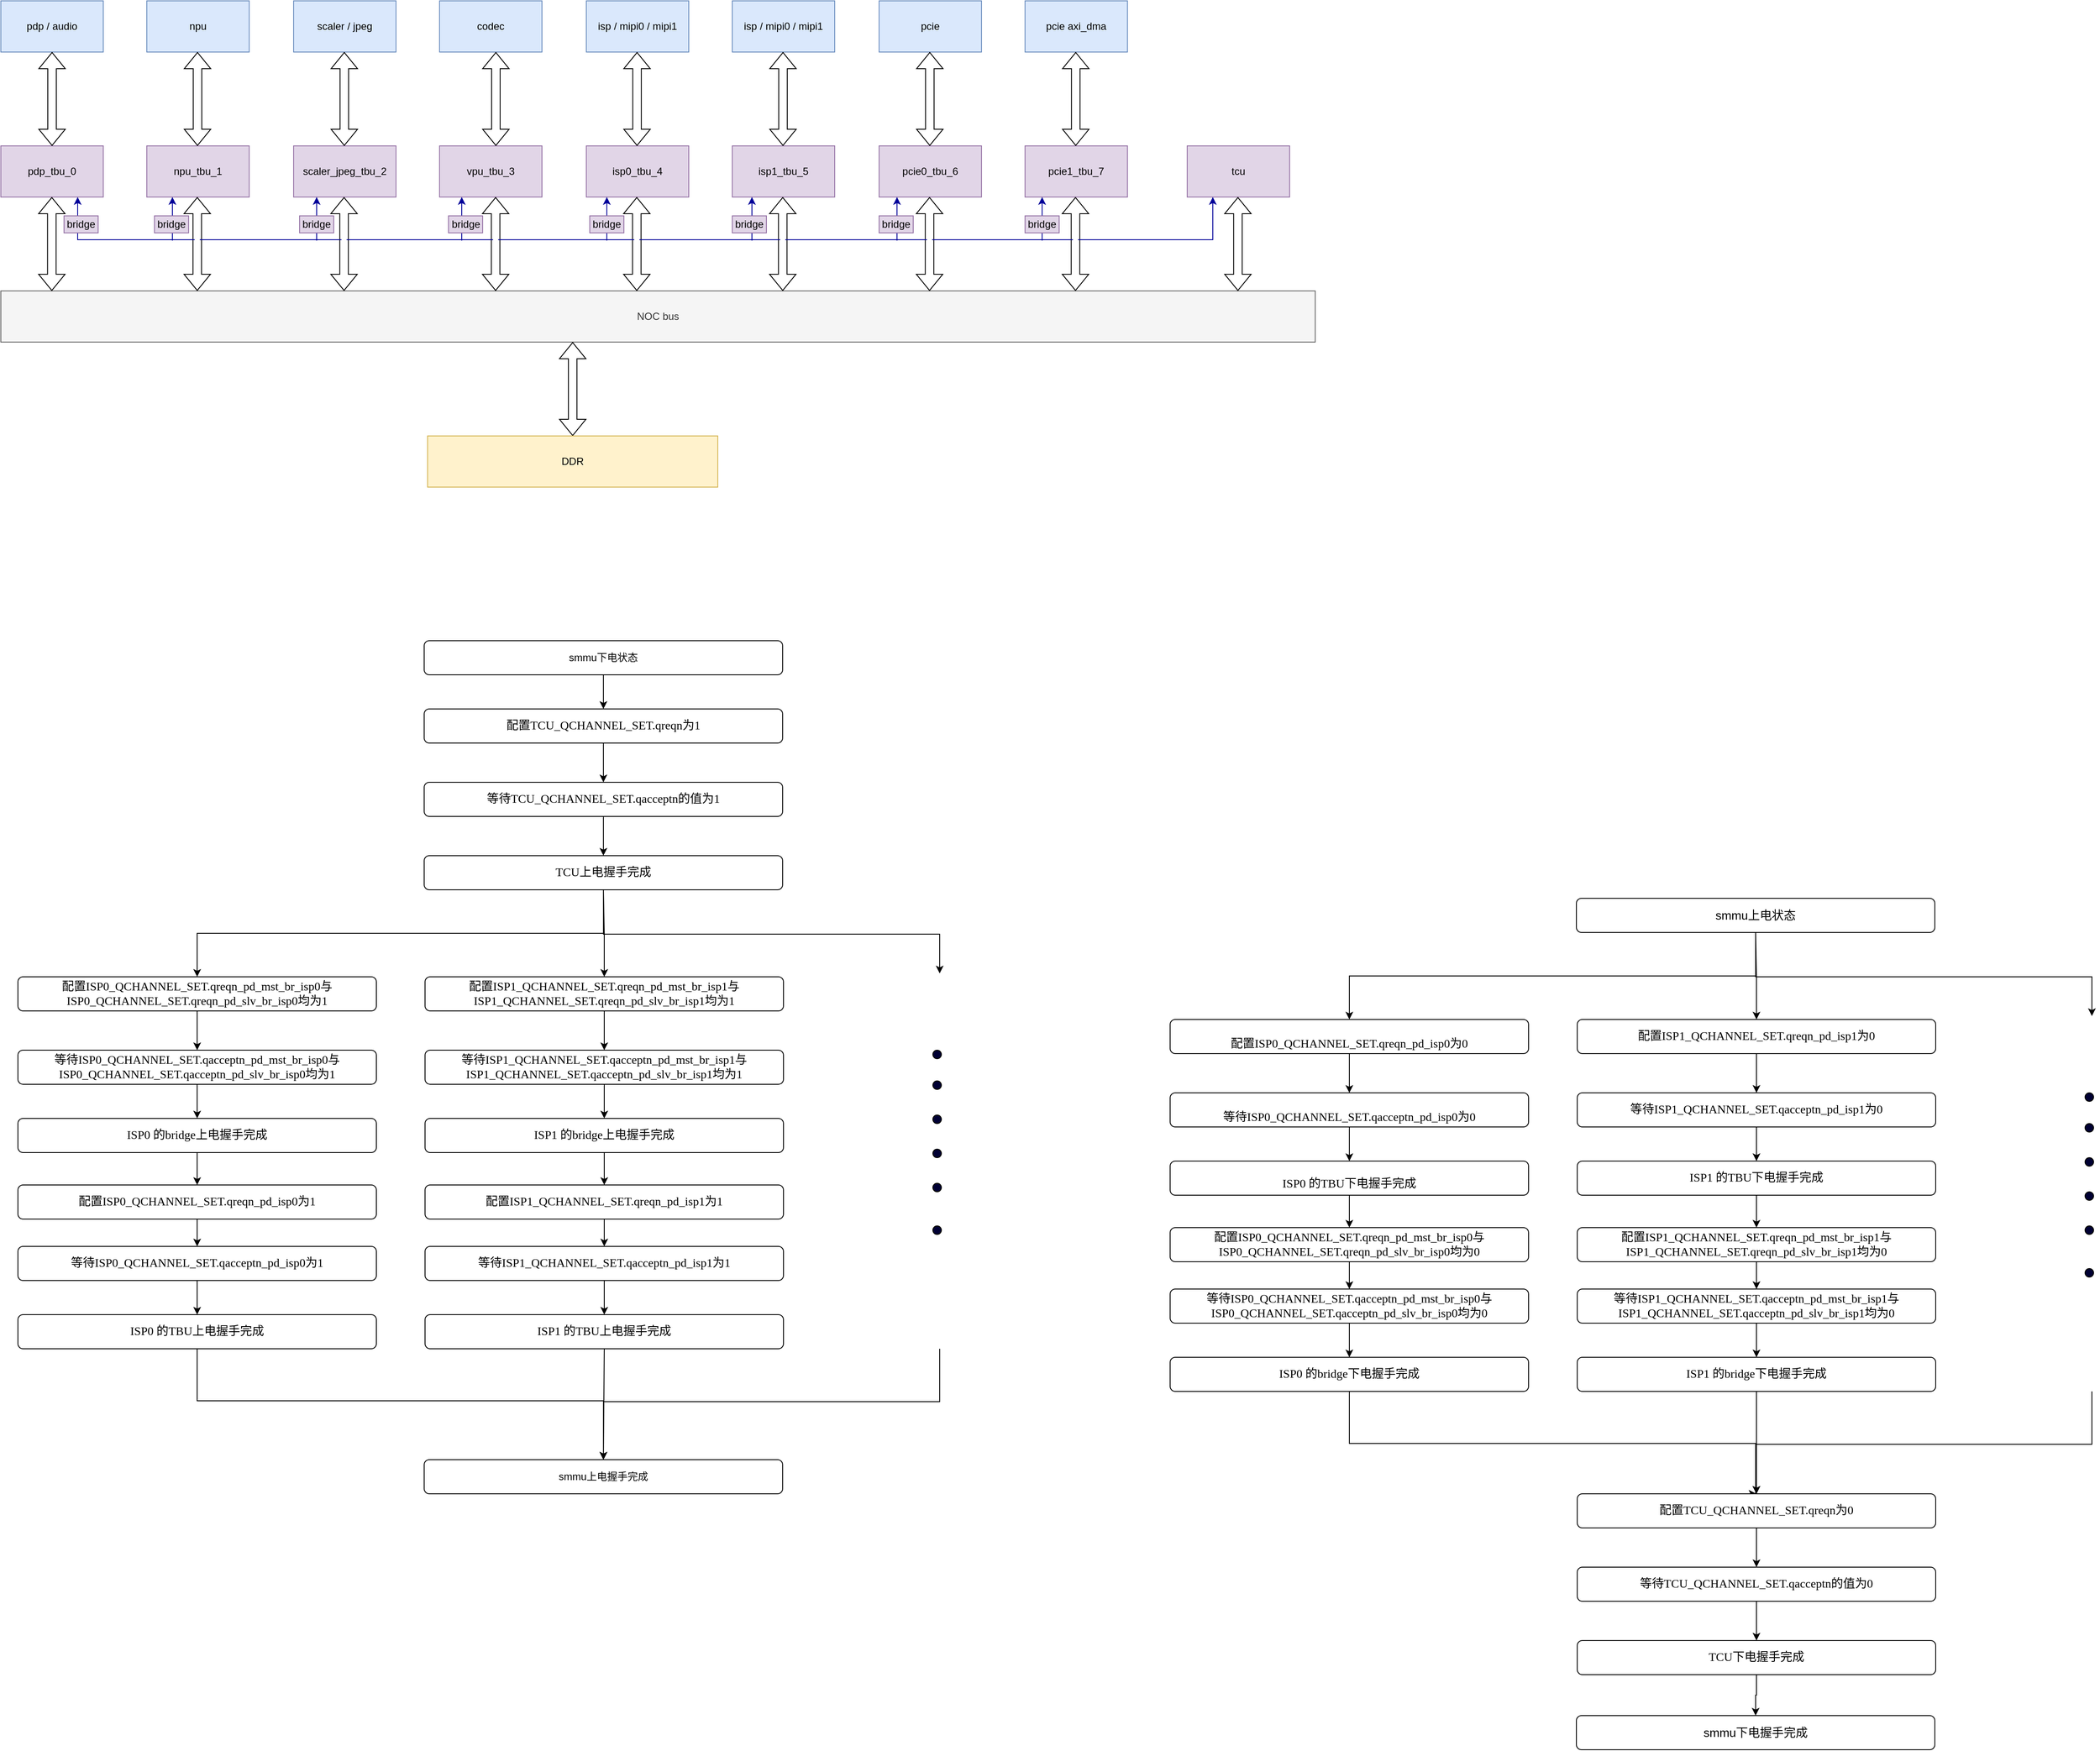 <mxfile version="24.0.0" type="github">
  <diagram name="第 1 页" id="WLJSRQKRtTJXIonlRGxU">
    <mxGraphModel dx="1259" dy="662" grid="1" gridSize="10" guides="1" tooltips="1" connect="1" arrows="1" fold="1" page="1" pageScale="1" pageWidth="1169" pageHeight="827" math="0" shadow="0">
      <root>
        <mxCell id="0" />
        <mxCell id="1" parent="0" />
        <mxCell id="9j7TONSP4UxpB6rFiEhM-1" value="pdp_tbu_0" style="rounded=0;whiteSpace=wrap;html=1;fillColor=#e1d5e7;strokeColor=#9673a6;" parent="1" vertex="1">
          <mxGeometry x="20" y="270" width="120" height="60" as="geometry" />
        </mxCell>
        <mxCell id="9j7TONSP4UxpB6rFiEhM-2" value="npu_tbu_1" style="rounded=0;whiteSpace=wrap;html=1;fillColor=#e1d5e7;strokeColor=#9673a6;" parent="1" vertex="1">
          <mxGeometry x="191" y="270" width="120" height="60" as="geometry" />
        </mxCell>
        <mxCell id="9j7TONSP4UxpB6rFiEhM-3" value="scaler_jpeg_tbu_2" style="rounded=0;whiteSpace=wrap;html=1;fillColor=#e1d5e7;strokeColor=#9673a6;" parent="1" vertex="1">
          <mxGeometry x="363" y="270" width="120" height="60" as="geometry" />
        </mxCell>
        <mxCell id="9j7TONSP4UxpB6rFiEhM-4" value="vpu_tbu_3" style="rounded=0;whiteSpace=wrap;html=1;fillColor=#e1d5e7;strokeColor=#9673a6;" parent="1" vertex="1">
          <mxGeometry x="534" y="270" width="120" height="60" as="geometry" />
        </mxCell>
        <mxCell id="9j7TONSP4UxpB6rFiEhM-5" value="isp0_tbu_4" style="rounded=0;whiteSpace=wrap;html=1;fillColor=#e1d5e7;strokeColor=#9673a6;" parent="1" vertex="1">
          <mxGeometry x="706" y="270" width="120" height="60" as="geometry" />
        </mxCell>
        <mxCell id="9j7TONSP4UxpB6rFiEhM-6" value="isp1_tbu_5" style="rounded=0;whiteSpace=wrap;html=1;fillColor=#e1d5e7;strokeColor=#9673a6;" parent="1" vertex="1">
          <mxGeometry x="877" y="270" width="120" height="60" as="geometry" />
        </mxCell>
        <mxCell id="9j7TONSP4UxpB6rFiEhM-7" value="pcie0_tbu_6" style="rounded=0;whiteSpace=wrap;html=1;fillColor=#e1d5e7;strokeColor=#9673a6;" parent="1" vertex="1">
          <mxGeometry x="1049" y="270" width="120" height="60" as="geometry" />
        </mxCell>
        <mxCell id="9j7TONSP4UxpB6rFiEhM-8" value="pcie1_tbu_7" style="rounded=0;whiteSpace=wrap;html=1;fillColor=#e1d5e7;strokeColor=#9673a6;" parent="1" vertex="1">
          <mxGeometry x="1220" y="270" width="120" height="60" as="geometry" />
        </mxCell>
        <mxCell id="9j7TONSP4UxpB6rFiEhM-9" value="pdp / audio" style="rounded=0;whiteSpace=wrap;html=1;fillColor=#dae8fc;strokeColor=#6c8ebf;" parent="1" vertex="1">
          <mxGeometry x="20" y="100" width="120" height="60" as="geometry" />
        </mxCell>
        <mxCell id="9j7TONSP4UxpB6rFiEhM-10" value="npu" style="rounded=0;whiteSpace=wrap;html=1;fillColor=#dae8fc;strokeColor=#6c8ebf;" parent="1" vertex="1">
          <mxGeometry x="191" y="100" width="120" height="60" as="geometry" />
        </mxCell>
        <mxCell id="9j7TONSP4UxpB6rFiEhM-11" value="scaler / jpeg" style="rounded=0;whiteSpace=wrap;html=1;fillColor=#dae8fc;strokeColor=#6c8ebf;" parent="1" vertex="1">
          <mxGeometry x="363" y="100" width="120" height="60" as="geometry" />
        </mxCell>
        <mxCell id="9j7TONSP4UxpB6rFiEhM-12" value="codec" style="rounded=0;whiteSpace=wrap;html=1;fillColor=#dae8fc;strokeColor=#6c8ebf;" parent="1" vertex="1">
          <mxGeometry x="534" y="100" width="120" height="60" as="geometry" />
        </mxCell>
        <mxCell id="9j7TONSP4UxpB6rFiEhM-13" value="isp / mipi0 / mipi1" style="rounded=0;whiteSpace=wrap;html=1;fillColor=#dae8fc;strokeColor=#6c8ebf;" parent="1" vertex="1">
          <mxGeometry x="706" y="100" width="120" height="60" as="geometry" />
        </mxCell>
        <mxCell id="9j7TONSP4UxpB6rFiEhM-14" value="isp / mipi0 / mipi1" style="rounded=0;whiteSpace=wrap;html=1;fillColor=#dae8fc;strokeColor=#6c8ebf;" parent="1" vertex="1">
          <mxGeometry x="877" y="100" width="120" height="60" as="geometry" />
        </mxCell>
        <mxCell id="9j7TONSP4UxpB6rFiEhM-15" value="pcie" style="rounded=0;whiteSpace=wrap;html=1;fillColor=#dae8fc;strokeColor=#6c8ebf;" parent="1" vertex="1">
          <mxGeometry x="1049" y="100" width="120" height="60" as="geometry" />
        </mxCell>
        <mxCell id="9j7TONSP4UxpB6rFiEhM-16" value="pcie axi_dma" style="rounded=0;whiteSpace=wrap;html=1;fillColor=#dae8fc;strokeColor=#6c8ebf;" parent="1" vertex="1">
          <mxGeometry x="1220" y="100" width="120" height="60" as="geometry" />
        </mxCell>
        <mxCell id="9j7TONSP4UxpB6rFiEhM-18" value="" style="shape=flexArrow;endArrow=classic;startArrow=classic;html=1;rounded=0;entryX=0.5;entryY=1;entryDx=0;entryDy=0;exitX=0.5;exitY=0;exitDx=0;exitDy=0;" parent="1" source="9j7TONSP4UxpB6rFiEhM-1" target="9j7TONSP4UxpB6rFiEhM-9" edge="1">
          <mxGeometry width="100" height="100" relative="1" as="geometry">
            <mxPoint x="10" y="260" as="sourcePoint" />
            <mxPoint x="110" y="160" as="targetPoint" />
          </mxGeometry>
        </mxCell>
        <mxCell id="9j7TONSP4UxpB6rFiEhM-19" value="" style="shape=flexArrow;endArrow=classic;startArrow=classic;html=1;rounded=0;entryX=0.5;entryY=1;entryDx=0;entryDy=0;exitX=0.5;exitY=0;exitDx=0;exitDy=0;" parent="1" edge="1">
          <mxGeometry width="100" height="100" relative="1" as="geometry">
            <mxPoint x="250.41" y="270" as="sourcePoint" />
            <mxPoint x="250.41" y="160" as="targetPoint" />
          </mxGeometry>
        </mxCell>
        <mxCell id="9j7TONSP4UxpB6rFiEhM-20" value="" style="shape=flexArrow;endArrow=classic;startArrow=classic;html=1;rounded=0;entryX=0.5;entryY=1;entryDx=0;entryDy=0;exitX=0.5;exitY=0;exitDx=0;exitDy=0;" parent="1" edge="1">
          <mxGeometry width="100" height="100" relative="1" as="geometry">
            <mxPoint x="422.41" y="270" as="sourcePoint" />
            <mxPoint x="422.41" y="160" as="targetPoint" />
          </mxGeometry>
        </mxCell>
        <mxCell id="9j7TONSP4UxpB6rFiEhM-21" value="" style="shape=flexArrow;endArrow=classic;startArrow=classic;html=1;rounded=0;entryX=0.5;entryY=1;entryDx=0;entryDy=0;exitX=0.5;exitY=0;exitDx=0;exitDy=0;" parent="1" edge="1">
          <mxGeometry width="100" height="100" relative="1" as="geometry">
            <mxPoint x="600" y="270" as="sourcePoint" />
            <mxPoint x="600" y="160" as="targetPoint" />
          </mxGeometry>
        </mxCell>
        <mxCell id="9j7TONSP4UxpB6rFiEhM-22" value="" style="shape=flexArrow;endArrow=classic;startArrow=classic;html=1;rounded=0;entryX=0.5;entryY=1;entryDx=0;entryDy=0;exitX=0.5;exitY=0;exitDx=0;exitDy=0;" parent="1" edge="1">
          <mxGeometry width="100" height="100" relative="1" as="geometry">
            <mxPoint x="765.41" y="270" as="sourcePoint" />
            <mxPoint x="765.41" y="160" as="targetPoint" />
          </mxGeometry>
        </mxCell>
        <mxCell id="9j7TONSP4UxpB6rFiEhM-23" value="" style="shape=flexArrow;endArrow=classic;startArrow=classic;html=1;rounded=0;entryX=0.5;entryY=1;entryDx=0;entryDy=0;exitX=0.5;exitY=0;exitDx=0;exitDy=0;" parent="1" edge="1">
          <mxGeometry width="100" height="100" relative="1" as="geometry">
            <mxPoint x="936.41" y="270" as="sourcePoint" />
            <mxPoint x="936.41" y="160" as="targetPoint" />
          </mxGeometry>
        </mxCell>
        <mxCell id="9j7TONSP4UxpB6rFiEhM-24" value="" style="shape=flexArrow;endArrow=classic;startArrow=classic;html=1;rounded=0;entryX=0.5;entryY=1;entryDx=0;entryDy=0;exitX=0.5;exitY=0;exitDx=0;exitDy=0;" parent="1" edge="1">
          <mxGeometry width="100" height="100" relative="1" as="geometry">
            <mxPoint x="1108.41" y="270" as="sourcePoint" />
            <mxPoint x="1108.41" y="160" as="targetPoint" />
          </mxGeometry>
        </mxCell>
        <mxCell id="9j7TONSP4UxpB6rFiEhM-25" value="" style="shape=flexArrow;endArrow=classic;startArrow=classic;html=1;rounded=0;entryX=0.5;entryY=1;entryDx=0;entryDy=0;exitX=0.5;exitY=0;exitDx=0;exitDy=0;" parent="1" edge="1">
          <mxGeometry width="100" height="100" relative="1" as="geometry">
            <mxPoint x="1279.41" y="270" as="sourcePoint" />
            <mxPoint x="1279.41" y="160" as="targetPoint" />
          </mxGeometry>
        </mxCell>
        <mxCell id="9j7TONSP4UxpB6rFiEhM-26" value="NOC bus" style="rounded=0;whiteSpace=wrap;html=1;fillColor=#f5f5f5;fontColor=#333333;strokeColor=#666666;" parent="1" vertex="1">
          <mxGeometry x="20" y="440" width="1540" height="60" as="geometry" />
        </mxCell>
        <mxCell id="9j7TONSP4UxpB6rFiEhM-27" value="" style="shape=flexArrow;endArrow=classic;startArrow=classic;html=1;rounded=0;entryX=0.5;entryY=1;entryDx=0;entryDy=0;exitX=0.5;exitY=0;exitDx=0;exitDy=0;" parent="1" edge="1">
          <mxGeometry width="100" height="100" relative="1" as="geometry">
            <mxPoint x="79.71" y="440" as="sourcePoint" />
            <mxPoint x="79.71" y="330" as="targetPoint" />
          </mxGeometry>
        </mxCell>
        <mxCell id="9j7TONSP4UxpB6rFiEhM-28" value="" style="shape=flexArrow;endArrow=classic;startArrow=classic;html=1;rounded=0;entryX=0.5;entryY=1;entryDx=0;entryDy=0;exitX=0.5;exitY=0;exitDx=0;exitDy=0;" parent="1" edge="1">
          <mxGeometry width="100" height="100" relative="1" as="geometry">
            <mxPoint x="250.12" y="440" as="sourcePoint" />
            <mxPoint x="250.12" y="330" as="targetPoint" />
          </mxGeometry>
        </mxCell>
        <mxCell id="9j7TONSP4UxpB6rFiEhM-29" value="" style="shape=flexArrow;endArrow=classic;startArrow=classic;html=1;rounded=0;entryX=0.5;entryY=1;entryDx=0;entryDy=0;exitX=0.5;exitY=0;exitDx=0;exitDy=0;" parent="1" edge="1">
          <mxGeometry width="100" height="100" relative="1" as="geometry">
            <mxPoint x="422.12" y="440" as="sourcePoint" />
            <mxPoint x="422.12" y="330" as="targetPoint" />
          </mxGeometry>
        </mxCell>
        <mxCell id="9j7TONSP4UxpB6rFiEhM-30" value="" style="shape=flexArrow;endArrow=classic;startArrow=classic;html=1;rounded=0;entryX=0.5;entryY=1;entryDx=0;entryDy=0;exitX=0.5;exitY=0;exitDx=0;exitDy=0;" parent="1" edge="1">
          <mxGeometry width="100" height="100" relative="1" as="geometry">
            <mxPoint x="599.71" y="440" as="sourcePoint" />
            <mxPoint x="599.71" y="330" as="targetPoint" />
          </mxGeometry>
        </mxCell>
        <mxCell id="9j7TONSP4UxpB6rFiEhM-31" value="" style="shape=flexArrow;endArrow=classic;startArrow=classic;html=1;rounded=0;entryX=0.5;entryY=1;entryDx=0;entryDy=0;exitX=0.5;exitY=0;exitDx=0;exitDy=0;" parent="1" edge="1">
          <mxGeometry width="100" height="100" relative="1" as="geometry">
            <mxPoint x="765.12" y="440" as="sourcePoint" />
            <mxPoint x="765.12" y="330" as="targetPoint" />
          </mxGeometry>
        </mxCell>
        <mxCell id="9j7TONSP4UxpB6rFiEhM-32" value="" style="shape=flexArrow;endArrow=classic;startArrow=classic;html=1;rounded=0;entryX=0.5;entryY=1;entryDx=0;entryDy=0;exitX=0.5;exitY=0;exitDx=0;exitDy=0;" parent="1" edge="1">
          <mxGeometry width="100" height="100" relative="1" as="geometry">
            <mxPoint x="936.12" y="440" as="sourcePoint" />
            <mxPoint x="936.12" y="330" as="targetPoint" />
          </mxGeometry>
        </mxCell>
        <mxCell id="9j7TONSP4UxpB6rFiEhM-33" value="" style="shape=flexArrow;endArrow=classic;startArrow=classic;html=1;rounded=0;entryX=0.5;entryY=1;entryDx=0;entryDy=0;exitX=0.5;exitY=0;exitDx=0;exitDy=0;" parent="1" edge="1">
          <mxGeometry width="100" height="100" relative="1" as="geometry">
            <mxPoint x="1108.12" y="440" as="sourcePoint" />
            <mxPoint x="1108.12" y="330" as="targetPoint" />
          </mxGeometry>
        </mxCell>
        <mxCell id="9j7TONSP4UxpB6rFiEhM-34" value="" style="shape=flexArrow;endArrow=classic;startArrow=classic;html=1;rounded=0;entryX=0.5;entryY=1;entryDx=0;entryDy=0;exitX=0.5;exitY=0;exitDx=0;exitDy=0;" parent="1" edge="1">
          <mxGeometry width="100" height="100" relative="1" as="geometry">
            <mxPoint x="1279.12" y="440" as="sourcePoint" />
            <mxPoint x="1279.12" y="330" as="targetPoint" />
          </mxGeometry>
        </mxCell>
        <mxCell id="9j7TONSP4UxpB6rFiEhM-35" value="" style="shape=flexArrow;endArrow=classic;startArrow=classic;html=1;rounded=0;entryX=0.5;entryY=1;entryDx=0;entryDy=0;exitX=0.5;exitY=0;exitDx=0;exitDy=0;" parent="1" edge="1">
          <mxGeometry width="100" height="100" relative="1" as="geometry">
            <mxPoint x="690" y="610" as="sourcePoint" />
            <mxPoint x="690" y="500" as="targetPoint" />
          </mxGeometry>
        </mxCell>
        <mxCell id="9j7TONSP4UxpB6rFiEhM-36" value="DDR" style="rounded=0;whiteSpace=wrap;html=1;fillColor=#fff2cc;strokeColor=#d6b656;" parent="1" vertex="1">
          <mxGeometry x="520" y="610" width="340" height="60" as="geometry" />
        </mxCell>
        <mxCell id="9j7TONSP4UxpB6rFiEhM-37" value="tcu" style="rounded=0;whiteSpace=wrap;html=1;fillColor=#e1d5e7;strokeColor=#9673a6;" parent="1" vertex="1">
          <mxGeometry x="1410" y="270" width="120" height="60" as="geometry" />
        </mxCell>
        <mxCell id="9j7TONSP4UxpB6rFiEhM-38" value="" style="shape=flexArrow;endArrow=classic;startArrow=classic;html=1;rounded=0;entryX=0.5;entryY=1;entryDx=0;entryDy=0;exitX=0.5;exitY=0;exitDx=0;exitDy=0;" parent="1" edge="1">
          <mxGeometry width="100" height="100" relative="1" as="geometry">
            <mxPoint x="1469.41" y="440" as="sourcePoint" />
            <mxPoint x="1469.41" y="330" as="targetPoint" />
          </mxGeometry>
        </mxCell>
        <mxCell id="9j7TONSP4UxpB6rFiEhM-39" value="" style="endArrow=classic;startArrow=classic;html=1;rounded=0;exitX=0.75;exitY=1;exitDx=0;exitDy=0;jumpStyle=gap;strokeColor=#000099;" parent="1" source="9j7TONSP4UxpB6rFiEhM-1" edge="1">
          <mxGeometry width="50" height="50" relative="1" as="geometry">
            <mxPoint x="110" y="380" as="sourcePoint" />
            <mxPoint x="1440" y="330" as="targetPoint" />
            <Array as="points">
              <mxPoint x="110" y="380" />
              <mxPoint x="1440" y="380" />
            </Array>
          </mxGeometry>
        </mxCell>
        <mxCell id="9j7TONSP4UxpB6rFiEhM-40" value="" style="endArrow=classic;html=1;rounded=0;entryX=0.25;entryY=1;entryDx=0;entryDy=0;strokeColor=#000099;" parent="1" target="9j7TONSP4UxpB6rFiEhM-2" edge="1">
          <mxGeometry width="50" height="50" relative="1" as="geometry">
            <mxPoint x="221" y="381" as="sourcePoint" />
            <mxPoint x="217" y="329" as="targetPoint" />
          </mxGeometry>
        </mxCell>
        <mxCell id="9j7TONSP4UxpB6rFiEhM-41" value="" style="endArrow=classic;html=1;rounded=0;entryX=0.25;entryY=1;entryDx=0;entryDy=0;strokeColor=#000099;" parent="1" edge="1">
          <mxGeometry width="50" height="50" relative="1" as="geometry">
            <mxPoint x="390" y="381" as="sourcePoint" />
            <mxPoint x="390" y="330" as="targetPoint" />
          </mxGeometry>
        </mxCell>
        <mxCell id="9j7TONSP4UxpB6rFiEhM-42" value="" style="endArrow=classic;html=1;rounded=0;entryX=0.25;entryY=1;entryDx=0;entryDy=0;strokeColor=#000099;" parent="1" edge="1">
          <mxGeometry width="50" height="50" relative="1" as="geometry">
            <mxPoint x="560" y="381" as="sourcePoint" />
            <mxPoint x="560" y="330" as="targetPoint" />
          </mxGeometry>
        </mxCell>
        <mxCell id="9j7TONSP4UxpB6rFiEhM-43" value="" style="endArrow=classic;html=1;rounded=0;entryX=0.25;entryY=1;entryDx=0;entryDy=0;strokeColor=#000099;" parent="1" edge="1">
          <mxGeometry width="50" height="50" relative="1" as="geometry">
            <mxPoint x="730" y="381" as="sourcePoint" />
            <mxPoint x="730" y="330" as="targetPoint" />
          </mxGeometry>
        </mxCell>
        <mxCell id="9j7TONSP4UxpB6rFiEhM-44" value="" style="endArrow=classic;html=1;rounded=0;entryX=0.25;entryY=1;entryDx=0;entryDy=0;strokeColor=#000099;" parent="1" edge="1">
          <mxGeometry width="50" height="50" relative="1" as="geometry">
            <mxPoint x="900" y="381" as="sourcePoint" />
            <mxPoint x="900" y="330" as="targetPoint" />
          </mxGeometry>
        </mxCell>
        <mxCell id="9j7TONSP4UxpB6rFiEhM-45" value="" style="endArrow=classic;html=1;rounded=0;entryX=0.25;entryY=1;entryDx=0;entryDy=0;strokeColor=#000099;" parent="1" edge="1">
          <mxGeometry width="50" height="50" relative="1" as="geometry">
            <mxPoint x="1070" y="381" as="sourcePoint" />
            <mxPoint x="1070" y="330" as="targetPoint" />
          </mxGeometry>
        </mxCell>
        <mxCell id="9j7TONSP4UxpB6rFiEhM-46" value="" style="endArrow=classic;html=1;rounded=0;entryX=0.25;entryY=1;entryDx=0;entryDy=0;strokeColor=#000099;" parent="1" edge="1">
          <mxGeometry width="50" height="50" relative="1" as="geometry">
            <mxPoint x="1240" y="381" as="sourcePoint" />
            <mxPoint x="1240" y="330" as="targetPoint" />
          </mxGeometry>
        </mxCell>
        <mxCell id="2Vqv5wxhIwmt0hU2ulDR-3" value="bridge" style="rounded=0;whiteSpace=wrap;html=1;fillColor=#e1d5e7;strokeColor=#9673a6;" parent="1" vertex="1">
          <mxGeometry x="94" y="352" width="40" height="20" as="geometry" />
        </mxCell>
        <mxCell id="2Vqv5wxhIwmt0hU2ulDR-4" value="bridge" style="rounded=0;whiteSpace=wrap;html=1;fillColor=#e1d5e7;strokeColor=#9673a6;" parent="1" vertex="1">
          <mxGeometry x="200" y="352" width="40" height="20" as="geometry" />
        </mxCell>
        <mxCell id="2Vqv5wxhIwmt0hU2ulDR-5" value="bridge" style="rounded=0;whiteSpace=wrap;html=1;fillColor=#e1d5e7;strokeColor=#9673a6;" parent="1" vertex="1">
          <mxGeometry x="370" y="352" width="40" height="20" as="geometry" />
        </mxCell>
        <mxCell id="2Vqv5wxhIwmt0hU2ulDR-6" value="bridge" style="rounded=0;whiteSpace=wrap;html=1;fillColor=#e1d5e7;strokeColor=#9673a6;" parent="1" vertex="1">
          <mxGeometry x="544.5" y="352" width="40" height="20" as="geometry" />
        </mxCell>
        <mxCell id="2Vqv5wxhIwmt0hU2ulDR-7" value="bridge" style="rounded=0;whiteSpace=wrap;html=1;fillColor=#e1d5e7;strokeColor=#9673a6;" parent="1" vertex="1">
          <mxGeometry x="710" y="352" width="40" height="20" as="geometry" />
        </mxCell>
        <mxCell id="2Vqv5wxhIwmt0hU2ulDR-12" value="bridge" style="rounded=0;whiteSpace=wrap;html=1;fillColor=#e1d5e7;strokeColor=#9673a6;" parent="1" vertex="1">
          <mxGeometry x="877" y="352" width="40" height="20" as="geometry" />
        </mxCell>
        <mxCell id="2Vqv5wxhIwmt0hU2ulDR-13" value="bridge" style="rounded=0;whiteSpace=wrap;html=1;fillColor=#e1d5e7;strokeColor=#9673a6;" parent="1" vertex="1">
          <mxGeometry x="1049" y="352" width="40" height="20" as="geometry" />
        </mxCell>
        <mxCell id="2Vqv5wxhIwmt0hU2ulDR-14" value="bridge" style="rounded=0;whiteSpace=wrap;html=1;fillColor=#e1d5e7;strokeColor=#9673a6;" parent="1" vertex="1">
          <mxGeometry x="1220" y="352" width="40" height="20" as="geometry" />
        </mxCell>
        <mxCell id="ON-LQywVIJscwi3G_-Jt-1" value="&lt;span style=&quot;font-family: &amp;quot;Times New Roman&amp;quot;, serif; font-size: 14px;&quot;&gt;配置TCU_QCHANNEL_SET.qreqn为1&lt;/span&gt;" style="rounded=1;whiteSpace=wrap;html=1;" vertex="1" parent="1">
          <mxGeometry x="516" y="930" width="420" height="40" as="geometry" />
        </mxCell>
        <mxCell id="ON-LQywVIJscwi3G_-Jt-6" value="" style="edgeStyle=orthogonalEdgeStyle;rounded=0;orthogonalLoop=1;jettySize=auto;html=1;" edge="1" parent="1" source="ON-LQywVIJscwi3G_-Jt-3" target="ON-LQywVIJscwi3G_-Jt-5">
          <mxGeometry relative="1" as="geometry" />
        </mxCell>
        <mxCell id="ON-LQywVIJscwi3G_-Jt-3" value="&lt;span style=&quot;font-family: &amp;quot;Times New Roman&amp;quot;, serif; font-size: 14px;&quot;&gt;等待TCU_QCHANNEL_SET.qacceptn的值为1&lt;/span&gt;" style="rounded=1;whiteSpace=wrap;html=1;" vertex="1" parent="1">
          <mxGeometry x="516" y="1016" width="420" height="40" as="geometry" />
        </mxCell>
        <mxCell id="ON-LQywVIJscwi3G_-Jt-4" value="" style="endArrow=classic;html=1;rounded=0;entryX=0.5;entryY=0;entryDx=0;entryDy=0;" edge="1" parent="1" target="ON-LQywVIJscwi3G_-Jt-3">
          <mxGeometry width="50" height="50" relative="1" as="geometry">
            <mxPoint x="726" y="970" as="sourcePoint" />
            <mxPoint x="726" y="1045" as="targetPoint" />
          </mxGeometry>
        </mxCell>
        <mxCell id="ON-LQywVIJscwi3G_-Jt-8" value="" style="edgeStyle=orthogonalEdgeStyle;rounded=0;orthogonalLoop=1;jettySize=auto;html=1;exitX=0.5;exitY=1;exitDx=0;exitDy=0;" edge="1" parent="1" source="ON-LQywVIJscwi3G_-Jt-5" target="ON-LQywVIJscwi3G_-Jt-7">
          <mxGeometry relative="1" as="geometry">
            <mxPoint x="250" y="1197" as="sourcePoint" />
          </mxGeometry>
        </mxCell>
        <mxCell id="ON-LQywVIJscwi3G_-Jt-5" value="&lt;span style=&quot;font-size:10.5pt;mso-bidi-font-size:&lt;br/&gt;11.0pt;font-family:&amp;quot;Times New Roman&amp;quot;,serif;mso-fareast-font-family:等线;&lt;br/&gt;mso-fareast-theme-font:minor-fareast;mso-ansi-language:EN-US;mso-fareast-language:&lt;br/&gt;ZH-CN;mso-bidi-language:AR-SA&quot; lang=&quot;EN-US&quot;&gt;TCU上电握手完成&lt;/span&gt;" style="rounded=1;whiteSpace=wrap;html=1;" vertex="1" parent="1">
          <mxGeometry x="516" y="1102" width="420" height="40" as="geometry" />
        </mxCell>
        <mxCell id="ON-LQywVIJscwi3G_-Jt-11" value="" style="edgeStyle=orthogonalEdgeStyle;rounded=0;orthogonalLoop=1;jettySize=auto;html=1;" edge="1" parent="1" source="ON-LQywVIJscwi3G_-Jt-7" target="ON-LQywVIJscwi3G_-Jt-9">
          <mxGeometry relative="1" as="geometry" />
        </mxCell>
        <mxCell id="ON-LQywVIJscwi3G_-Jt-7" value="&lt;span style=&quot;font-family: &amp;quot;Times New Roman&amp;quot;, serif; font-size: 14px;&quot;&gt;配置ISP0_QCHANNEL_SET.qreqn_pd_mst_br_isp0与&lt;/span&gt;&lt;div&gt;&lt;span style=&quot;font-family: &amp;quot;Times New Roman&amp;quot;, serif; font-size: 14px;&quot;&gt;ISP0_QCHANNEL_SET.qreqn_pd_slv_br_isp0均为1&lt;/span&gt;&lt;span style=&quot;font-family: &amp;quot;Times New Roman&amp;quot;, serif; font-size: 14px;&quot;&gt;&lt;br&gt;&lt;/span&gt;&lt;/div&gt;" style="rounded=1;whiteSpace=wrap;html=1;" vertex="1" parent="1">
          <mxGeometry x="40" y="1244" width="420" height="40" as="geometry" />
        </mxCell>
        <mxCell id="ON-LQywVIJscwi3G_-Jt-15" value="" style="edgeStyle=orthogonalEdgeStyle;rounded=0;orthogonalLoop=1;jettySize=auto;html=1;entryX=0.5;entryY=0;entryDx=0;entryDy=0;" edge="1" parent="1" source="ON-LQywVIJscwi3G_-Jt-9" target="ON-LQywVIJscwi3G_-Jt-31">
          <mxGeometry relative="1" as="geometry" />
        </mxCell>
        <mxCell id="ON-LQywVIJscwi3G_-Jt-9" value="&lt;span style=&quot;font-family: &amp;quot;Times New Roman&amp;quot;, serif; font-size: 14px;&quot;&gt;等待ISP0_QCHANNEL_SET.q&lt;/span&gt;&lt;span style=&quot;font-family: &amp;quot;Times New Roman&amp;quot;, serif; font-size: 14px;&quot;&gt;accept&lt;/span&gt;&lt;span style=&quot;font-family: &amp;quot;Times New Roman&amp;quot;, serif; font-size: 14px;&quot;&gt;n_pd_mst_br_isp0与&lt;/span&gt;&lt;div&gt;&lt;span style=&quot;font-family: &amp;quot;Times New Roman&amp;quot;, serif; font-size: 14px;&quot;&gt;ISP0_QCHANNEL_SET.q&lt;/span&gt;&lt;span style=&quot;font-family: &amp;quot;Times New Roman&amp;quot;, serif; font-size: 14px;&quot;&gt;accept&lt;/span&gt;&lt;span style=&quot;font-family: &amp;quot;Times New Roman&amp;quot;, serif; font-size: 14px;&quot;&gt;n_pd_slv_br_isp0均为1&lt;/span&gt;&lt;span style=&quot;font-family: &amp;quot;Times New Roman&amp;quot;, serif; font-size: 14px;&quot;&gt;&lt;br&gt;&lt;/span&gt;&lt;/div&gt;" style="rounded=1;whiteSpace=wrap;html=1;" vertex="1" parent="1">
          <mxGeometry x="40" y="1330" width="420" height="40" as="geometry" />
        </mxCell>
        <mxCell id="ON-LQywVIJscwi3G_-Jt-12" value="" style="edgeStyle=orthogonalEdgeStyle;rounded=0;orthogonalLoop=1;jettySize=auto;html=1;entryX=0.5;entryY=0;entryDx=0;entryDy=0;" edge="1" parent="1" source="ON-LQywVIJscwi3G_-Jt-13" target="ON-LQywVIJscwi3G_-Jt-36">
          <mxGeometry relative="1" as="geometry" />
        </mxCell>
        <mxCell id="ON-LQywVIJscwi3G_-Jt-13" value="&lt;span style=&quot;font-family: &amp;quot;Times New Roman&amp;quot;, serif; font-size: 14px;&quot;&gt;配置ISP0_QCHANNEL_SET.qreqn_pd_isp0&lt;/span&gt;&lt;span style=&quot;font-family: &amp;quot;Times New Roman&amp;quot;, serif; font-size: 14px; background-color: initial;&quot;&gt;为1&lt;/span&gt;" style="rounded=1;whiteSpace=wrap;html=1;" vertex="1" parent="1">
          <mxGeometry x="40" y="1488" width="420" height="40" as="geometry" />
        </mxCell>
        <mxCell id="ON-LQywVIJscwi3G_-Jt-18" value="" style="edgeStyle=orthogonalEdgeStyle;rounded=0;orthogonalLoop=1;jettySize=auto;html=1;entryX=0.5;entryY=0;entryDx=0;entryDy=0;" edge="1" parent="1" source="ON-LQywVIJscwi3G_-Jt-14" target="ON-LQywVIJscwi3G_-Jt-16">
          <mxGeometry relative="1" as="geometry">
            <mxPoint x="250" y="1760" as="targetPoint" />
            <Array as="points">
              <mxPoint x="250" y="1741" />
              <mxPoint x="726" y="1741" />
            </Array>
          </mxGeometry>
        </mxCell>
        <mxCell id="ON-LQywVIJscwi3G_-Jt-14" value="&lt;span style=&quot;font-family: &amp;quot;Times New Roman&amp;quot;, serif; font-size: 14px;&quot;&gt;ISP0 的TBU上电握手完成&lt;/span&gt;" style="rounded=1;whiteSpace=wrap;html=1;" vertex="1" parent="1">
          <mxGeometry x="40" y="1640" width="420" height="40" as="geometry" />
        </mxCell>
        <mxCell id="ON-LQywVIJscwi3G_-Jt-16" value="smmu上电握手完成" style="rounded=1;whiteSpace=wrap;html=1;" vertex="1" parent="1">
          <mxGeometry x="516" y="1810" width="420" height="40" as="geometry" />
        </mxCell>
        <mxCell id="ON-LQywVIJscwi3G_-Jt-19" value="" style="edgeStyle=orthogonalEdgeStyle;rounded=0;orthogonalLoop=1;jettySize=auto;html=1;" edge="1" parent="1" source="ON-LQywVIJscwi3G_-Jt-20" target="ON-LQywVIJscwi3G_-Jt-22">
          <mxGeometry relative="1" as="geometry" />
        </mxCell>
        <mxCell id="ON-LQywVIJscwi3G_-Jt-20" value="&lt;span style=&quot;font-family: &amp;quot;Times New Roman&amp;quot;, serif; font-size: 14px;&quot;&gt;配置ISP1_QCHANNEL_SET.qreqn_pd_mst_br_isp1与&lt;/span&gt;&lt;div&gt;&lt;span style=&quot;font-family: &amp;quot;Times New Roman&amp;quot;, serif; font-size: 14px;&quot;&gt;ISP1_QCHANNEL_SET.qreqn_pd_slv_br_isp1均为1&lt;/span&gt;&lt;span style=&quot;font-family: &amp;quot;Times New Roman&amp;quot;, serif; font-size: 14px;&quot;&gt;&lt;br&gt;&lt;/span&gt;&lt;/div&gt;" style="rounded=1;whiteSpace=wrap;html=1;" vertex="1" parent="1">
          <mxGeometry x="517" y="1244" width="420" height="40" as="geometry" />
        </mxCell>
        <mxCell id="ON-LQywVIJscwi3G_-Jt-21" value="" style="edgeStyle=orthogonalEdgeStyle;rounded=0;orthogonalLoop=1;jettySize=auto;html=1;entryX=0.5;entryY=0;entryDx=0;entryDy=0;" edge="1" parent="1" source="ON-LQywVIJscwi3G_-Jt-22" target="ON-LQywVIJscwi3G_-Jt-32">
          <mxGeometry relative="1" as="geometry" />
        </mxCell>
        <mxCell id="ON-LQywVIJscwi3G_-Jt-22" value="&lt;span style=&quot;font-family: &amp;quot;Times New Roman&amp;quot;, serif; font-size: 14px;&quot;&gt;等待ISP1_QCHANNEL_SET.q&lt;/span&gt;&lt;span style=&quot;font-family: &amp;quot;Times New Roman&amp;quot;, serif; font-size: 14px;&quot;&gt;accept&lt;/span&gt;&lt;span style=&quot;font-family: &amp;quot;Times New Roman&amp;quot;, serif; font-size: 14px;&quot;&gt;n_pd_mst_br_isp1与&lt;/span&gt;&lt;div&gt;&lt;span style=&quot;font-family: &amp;quot;Times New Roman&amp;quot;, serif; font-size: 14px;&quot;&gt;ISP1_QCHANNEL_SET.q&lt;/span&gt;&lt;span style=&quot;font-family: &amp;quot;Times New Roman&amp;quot;, serif; font-size: 14px;&quot;&gt;accept&lt;/span&gt;&lt;span style=&quot;font-family: &amp;quot;Times New Roman&amp;quot;, serif; font-size: 14px;&quot;&gt;n_pd_slv_br_isp1均为1&lt;/span&gt;&lt;span style=&quot;font-family: &amp;quot;Times New Roman&amp;quot;, serif; font-size: 14px;&quot;&gt;&lt;br&gt;&lt;/span&gt;&lt;/div&gt;" style="rounded=1;whiteSpace=wrap;html=1;" vertex="1" parent="1">
          <mxGeometry x="517" y="1330" width="420" height="40" as="geometry" />
        </mxCell>
        <mxCell id="ON-LQywVIJscwi3G_-Jt-23" value="" style="edgeStyle=orthogonalEdgeStyle;rounded=0;orthogonalLoop=1;jettySize=auto;html=1;entryX=0.5;entryY=0;entryDx=0;entryDy=0;" edge="1" parent="1" source="ON-LQywVIJscwi3G_-Jt-24" target="ON-LQywVIJscwi3G_-Jt-37">
          <mxGeometry relative="1" as="geometry" />
        </mxCell>
        <mxCell id="ON-LQywVIJscwi3G_-Jt-24" value="&lt;span style=&quot;font-family: &amp;quot;Times New Roman&amp;quot;, serif; font-size: 14px;&quot;&gt;配置ISP1_QCHANNEL_SET.qreqn_pd_isp1&lt;/span&gt;&lt;span style=&quot;font-family: &amp;quot;Times New Roman&amp;quot;, serif; font-size: 14px; background-color: initial;&quot;&gt;为1&lt;/span&gt;" style="rounded=1;whiteSpace=wrap;html=1;" vertex="1" parent="1">
          <mxGeometry x="517" y="1488" width="420" height="40" as="geometry" />
        </mxCell>
        <mxCell id="ON-LQywVIJscwi3G_-Jt-25" value="&lt;span style=&quot;font-family: &amp;quot;Times New Roman&amp;quot;, serif; font-size: 14px;&quot;&gt;ISP1 的TBU上电握手完成&lt;/span&gt;" style="rounded=1;whiteSpace=wrap;html=1;" vertex="1" parent="1">
          <mxGeometry x="517" y="1640" width="420" height="40" as="geometry" />
        </mxCell>
        <mxCell id="ON-LQywVIJscwi3G_-Jt-27" value="" style="endArrow=classic;html=1;rounded=0;entryX=0.5;entryY=0;entryDx=0;entryDy=0;exitX=0.5;exitY=1;exitDx=0;exitDy=0;" edge="1" parent="1" source="ON-LQywVIJscwi3G_-Jt-5" target="ON-LQywVIJscwi3G_-Jt-20">
          <mxGeometry width="50" height="50" relative="1" as="geometry">
            <mxPoint x="476" y="1142" as="sourcePoint" />
            <mxPoint x="726" y="1244" as="targetPoint" />
            <Array as="points">
              <mxPoint x="727" y="1194" />
            </Array>
          </mxGeometry>
        </mxCell>
        <mxCell id="ON-LQywVIJscwi3G_-Jt-28" value="" style="endArrow=classic;html=1;rounded=0;entryX=0.5;entryY=0;entryDx=0;entryDy=0;exitX=0.5;exitY=1;exitDx=0;exitDy=0;" edge="1" parent="1" source="ON-LQywVIJscwi3G_-Jt-25" target="ON-LQywVIJscwi3G_-Jt-16">
          <mxGeometry width="50" height="50" relative="1" as="geometry">
            <mxPoint x="726" y="1684" as="sourcePoint" />
            <mxPoint x="776" y="1634" as="targetPoint" />
          </mxGeometry>
        </mxCell>
        <mxCell id="ON-LQywVIJscwi3G_-Jt-30" value="" style="edgeStyle=orthogonalEdgeStyle;rounded=0;orthogonalLoop=1;jettySize=auto;html=1;" edge="1" parent="1" source="ON-LQywVIJscwi3G_-Jt-29" target="ON-LQywVIJscwi3G_-Jt-1">
          <mxGeometry relative="1" as="geometry" />
        </mxCell>
        <mxCell id="ON-LQywVIJscwi3G_-Jt-29" value="smmu下电状态" style="rounded=1;whiteSpace=wrap;html=1;" vertex="1" parent="1">
          <mxGeometry x="516" y="850" width="420" height="40" as="geometry" />
        </mxCell>
        <mxCell id="ON-LQywVIJscwi3G_-Jt-33" value="" style="edgeStyle=orthogonalEdgeStyle;rounded=0;orthogonalLoop=1;jettySize=auto;html=1;" edge="1" parent="1" source="ON-LQywVIJscwi3G_-Jt-31" target="ON-LQywVIJscwi3G_-Jt-13">
          <mxGeometry relative="1" as="geometry" />
        </mxCell>
        <mxCell id="ON-LQywVIJscwi3G_-Jt-31" value="&lt;font face=&quot;Times New Roman, serif&quot;&gt;&lt;span style=&quot;font-size: 14px;&quot;&gt;ISP0 的bridge上电握手完成&lt;/span&gt;&lt;/font&gt;" style="rounded=1;whiteSpace=wrap;html=1;" vertex="1" parent="1">
          <mxGeometry x="40" y="1410" width="420" height="40" as="geometry" />
        </mxCell>
        <mxCell id="ON-LQywVIJscwi3G_-Jt-35" value="" style="edgeStyle=orthogonalEdgeStyle;rounded=0;orthogonalLoop=1;jettySize=auto;html=1;" edge="1" parent="1" source="ON-LQywVIJscwi3G_-Jt-32" target="ON-LQywVIJscwi3G_-Jt-24">
          <mxGeometry relative="1" as="geometry" />
        </mxCell>
        <mxCell id="ON-LQywVIJscwi3G_-Jt-32" value="&lt;span style=&quot;font-family: &amp;quot;Times New Roman&amp;quot;, serif; font-size: 14px;&quot;&gt;ISP1 的bridge上电握手完成&lt;/span&gt;" style="rounded=1;whiteSpace=wrap;html=1;" vertex="1" parent="1">
          <mxGeometry x="517" y="1410" width="420" height="40" as="geometry" />
        </mxCell>
        <mxCell id="ON-LQywVIJscwi3G_-Jt-38" value="" style="edgeStyle=orthogonalEdgeStyle;rounded=0;orthogonalLoop=1;jettySize=auto;html=1;" edge="1" parent="1" source="ON-LQywVIJscwi3G_-Jt-36" target="ON-LQywVIJscwi3G_-Jt-14">
          <mxGeometry relative="1" as="geometry" />
        </mxCell>
        <mxCell id="ON-LQywVIJscwi3G_-Jt-36" value="&lt;span style=&quot;font-family: &amp;quot;Times New Roman&amp;quot;, serif; font-size: 14px;&quot;&gt;等待ISP0_QCHANNEL_SET.qacceptn_pd_isp0&lt;/span&gt;&lt;span style=&quot;font-family: &amp;quot;Times New Roman&amp;quot;, serif; font-size: 14px; background-color: initial;&quot;&gt;为1&lt;/span&gt;" style="rounded=1;whiteSpace=wrap;html=1;" vertex="1" parent="1">
          <mxGeometry x="40" y="1560" width="420" height="40" as="geometry" />
        </mxCell>
        <mxCell id="ON-LQywVIJscwi3G_-Jt-39" value="" style="edgeStyle=orthogonalEdgeStyle;rounded=0;orthogonalLoop=1;jettySize=auto;html=1;" edge="1" parent="1" source="ON-LQywVIJscwi3G_-Jt-37" target="ON-LQywVIJscwi3G_-Jt-25">
          <mxGeometry relative="1" as="geometry" />
        </mxCell>
        <mxCell id="ON-LQywVIJscwi3G_-Jt-37" value="&lt;span style=&quot;font-family: &amp;quot;Times New Roman&amp;quot;, serif; font-size: 14px;&quot;&gt;等待ISP1_QCHANNEL_SET.qacceptn_pd_isp1&lt;/span&gt;&lt;span style=&quot;font-family: &amp;quot;Times New Roman&amp;quot;, serif; font-size: 14px; background-color: initial;&quot;&gt;为1&lt;/span&gt;" style="rounded=1;whiteSpace=wrap;html=1;" vertex="1" parent="1">
          <mxGeometry x="517" y="1560" width="420" height="40" as="geometry" />
        </mxCell>
        <mxCell id="ON-LQywVIJscwi3G_-Jt-40" value="" style="endArrow=classic;html=1;rounded=0;exitX=0.5;exitY=1;exitDx=0;exitDy=0;" edge="1" parent="1" source="ON-LQywVIJscwi3G_-Jt-5">
          <mxGeometry width="50" height="50" relative="1" as="geometry">
            <mxPoint x="477" y="1142" as="sourcePoint" />
            <mxPoint x="1120" y="1240" as="targetPoint" />
            <Array as="points">
              <mxPoint x="726" y="1194" />
              <mxPoint x="1120" y="1194" />
            </Array>
          </mxGeometry>
        </mxCell>
        <mxCell id="ON-LQywVIJscwi3G_-Jt-41" value="" style="endArrow=classic;html=1;rounded=0;entryX=0.5;entryY=0;entryDx=0;entryDy=0;" edge="1" parent="1" target="ON-LQywVIJscwi3G_-Jt-16">
          <mxGeometry width="50" height="50" relative="1" as="geometry">
            <mxPoint x="1120" y="1680" as="sourcePoint" />
            <mxPoint x="480" y="1804" as="targetPoint" />
            <Array as="points">
              <mxPoint x="1120" y="1742" />
              <mxPoint x="726" y="1742" />
            </Array>
          </mxGeometry>
        </mxCell>
        <mxCell id="ON-LQywVIJscwi3G_-Jt-46" value="" style="ellipse;whiteSpace=wrap;html=1;aspect=fixed;strokeColor=default;fillColor=#000033;" vertex="1" parent="1">
          <mxGeometry x="1112" y="1330" width="10" height="10" as="geometry" />
        </mxCell>
        <mxCell id="ON-LQywVIJscwi3G_-Jt-47" value="" style="ellipse;whiteSpace=wrap;html=1;aspect=fixed;strokeColor=default;fillColor=#000033;" vertex="1" parent="1">
          <mxGeometry x="1112" y="1366" width="10" height="10" as="geometry" />
        </mxCell>
        <mxCell id="ON-LQywVIJscwi3G_-Jt-48" value="" style="ellipse;whiteSpace=wrap;html=1;aspect=fixed;strokeColor=default;fillColor=#000033;" vertex="1" parent="1">
          <mxGeometry x="1112" y="1406" width="10" height="10" as="geometry" />
        </mxCell>
        <mxCell id="ON-LQywVIJscwi3G_-Jt-49" value="" style="ellipse;whiteSpace=wrap;html=1;aspect=fixed;strokeColor=default;fillColor=#000033;" vertex="1" parent="1">
          <mxGeometry x="1112" y="1446" width="10" height="10" as="geometry" />
        </mxCell>
        <mxCell id="ON-LQywVIJscwi3G_-Jt-50" value="" style="ellipse;whiteSpace=wrap;html=1;aspect=fixed;strokeColor=default;fillColor=#000033;" vertex="1" parent="1">
          <mxGeometry x="1112" y="1486" width="10" height="10" as="geometry" />
        </mxCell>
        <mxCell id="ON-LQywVIJscwi3G_-Jt-51" value="" style="ellipse;whiteSpace=wrap;html=1;aspect=fixed;strokeColor=default;fillColor=#000033;" vertex="1" parent="1">
          <mxGeometry x="1112" y="1536" width="10" height="10" as="geometry" />
        </mxCell>
        <mxCell id="ON-LQywVIJscwi3G_-Jt-56" value="" style="edgeStyle=orthogonalEdgeStyle;rounded=0;orthogonalLoop=1;jettySize=auto;html=1;exitX=0.5;exitY=1;exitDx=0;exitDy=0;" edge="1" parent="1" source="ON-LQywVIJscwi3G_-Jt-57" target="ON-LQywVIJscwi3G_-Jt-59">
          <mxGeometry relative="1" as="geometry">
            <mxPoint x="1600" y="1247" as="sourcePoint" />
          </mxGeometry>
        </mxCell>
        <mxCell id="ON-LQywVIJscwi3G_-Jt-57" value="&lt;font style=&quot;font-size: 14px;&quot;&gt;smmu上电状态&lt;/font&gt;" style="rounded=1;whiteSpace=wrap;html=1;" vertex="1" parent="1">
          <mxGeometry x="1866" y="1152" width="420" height="40" as="geometry" />
        </mxCell>
        <mxCell id="ON-LQywVIJscwi3G_-Jt-58" value="" style="edgeStyle=orthogonalEdgeStyle;rounded=0;orthogonalLoop=1;jettySize=auto;html=1;" edge="1" parent="1" source="ON-LQywVIJscwi3G_-Jt-59" target="ON-LQywVIJscwi3G_-Jt-61">
          <mxGeometry relative="1" as="geometry" />
        </mxCell>
        <mxCell id="ON-LQywVIJscwi3G_-Jt-59" value="&lt;div&gt;&lt;span style=&quot;font-family: &amp;quot;Times New Roman&amp;quot;, serif; font-size: 14px;&quot;&gt;&lt;br&gt;&lt;/span&gt;&lt;/div&gt;&lt;div&gt;&lt;span style=&quot;font-family: &amp;quot;Times New Roman&amp;quot;, serif; font-size: 14px;&quot;&gt;配置ISP0_QCHANNEL_SET.qreqn_pd_isp0&lt;/span&gt;&lt;span style=&quot;background-color: initial; font-family: &amp;quot;Times New Roman&amp;quot;, serif; font-size: 14px;&quot;&gt;为0&lt;/span&gt;&lt;span style=&quot;font-family: &amp;quot;Times New Roman&amp;quot;, serif; font-size: 14px;&quot;&gt;&lt;br&gt;&lt;/span&gt;&lt;/div&gt;" style="rounded=1;whiteSpace=wrap;html=1;" vertex="1" parent="1">
          <mxGeometry x="1390" y="1294" width="420" height="40" as="geometry" />
        </mxCell>
        <mxCell id="ON-LQywVIJscwi3G_-Jt-60" value="" style="edgeStyle=orthogonalEdgeStyle;rounded=0;orthogonalLoop=1;jettySize=auto;html=1;entryX=0.5;entryY=0;entryDx=0;entryDy=0;" edge="1" parent="1" source="ON-LQywVIJscwi3G_-Jt-61" target="ON-LQywVIJscwi3G_-Jt-79">
          <mxGeometry relative="1" as="geometry" />
        </mxCell>
        <mxCell id="ON-LQywVIJscwi3G_-Jt-61" value="&lt;div&gt;&lt;span style=&quot;font-family: &amp;quot;Times New Roman&amp;quot;, serif; font-size: 14px;&quot;&gt;&lt;br&gt;&lt;/span&gt;&lt;/div&gt;&lt;div&gt;&lt;span style=&quot;font-family: &amp;quot;Times New Roman&amp;quot;, serif; font-size: 14px;&quot;&gt;等待ISP0_QCHANNEL_SET.qacceptn_pd_isp0&lt;/span&gt;&lt;span style=&quot;background-color: initial; font-family: &amp;quot;Times New Roman&amp;quot;, serif; font-size: 14px;&quot;&gt;为0&lt;/span&gt;&lt;span style=&quot;font-family: &amp;quot;Times New Roman&amp;quot;, serif; font-size: 14px;&quot;&gt;&lt;br&gt;&lt;/span&gt;&lt;/div&gt;" style="rounded=1;whiteSpace=wrap;html=1;" vertex="1" parent="1">
          <mxGeometry x="1390" y="1380" width="420" height="40" as="geometry" />
        </mxCell>
        <mxCell id="ON-LQywVIJscwi3G_-Jt-62" value="" style="edgeStyle=orthogonalEdgeStyle;rounded=0;orthogonalLoop=1;jettySize=auto;html=1;entryX=0.5;entryY=0;entryDx=0;entryDy=0;" edge="1" parent="1" source="ON-LQywVIJscwi3G_-Jt-63" target="ON-LQywVIJscwi3G_-Jt-83">
          <mxGeometry relative="1" as="geometry" />
        </mxCell>
        <mxCell id="ON-LQywVIJscwi3G_-Jt-63" value="&lt;span style=&quot;font-family: &amp;quot;Times New Roman&amp;quot;, serif; font-size: 14px;&quot;&gt;配置ISP0_QCHANNEL_SET.qreqn_pd_mst_br_isp0与&lt;/span&gt;&lt;div&gt;&lt;span style=&quot;font-family: &amp;quot;Times New Roman&amp;quot;, serif; font-size: 14px;&quot;&gt;ISP0_QCHANNEL_SET.qreqn_pd_slv_br_isp0均为0&lt;/span&gt;&lt;/div&gt;" style="rounded=1;whiteSpace=wrap;html=1;" vertex="1" parent="1">
          <mxGeometry x="1390" y="1538" width="420" height="40" as="geometry" />
        </mxCell>
        <mxCell id="ON-LQywVIJscwi3G_-Jt-64" value="" style="edgeStyle=orthogonalEdgeStyle;rounded=0;orthogonalLoop=1;jettySize=auto;html=1;entryX=0.5;entryY=0;entryDx=0;entryDy=0;" edge="1" parent="1" source="ON-LQywVIJscwi3G_-Jt-65" target="ON-LQywVIJscwi3G_-Jt-94">
          <mxGeometry relative="1" as="geometry">
            <mxPoint x="1600" y="1810" as="targetPoint" />
            <Array as="points">
              <mxPoint x="1600" y="1791" />
              <mxPoint x="2076" y="1791" />
              <mxPoint x="2076" y="1850" />
            </Array>
          </mxGeometry>
        </mxCell>
        <mxCell id="ON-LQywVIJscwi3G_-Jt-65" value="&lt;span style=&quot;font-family: &amp;quot;Times New Roman&amp;quot;, serif; font-size: 14px;&quot;&gt;ISP0 的bridge下电握手完成&lt;/span&gt;" style="rounded=1;whiteSpace=wrap;html=1;" vertex="1" parent="1">
          <mxGeometry x="1390" y="1690" width="420" height="40" as="geometry" />
        </mxCell>
        <mxCell id="ON-LQywVIJscwi3G_-Jt-66" value="&lt;font style=&quot;font-size: 14px;&quot;&gt;smmu下电握手完成&lt;/font&gt;" style="rounded=1;whiteSpace=wrap;html=1;" vertex="1" parent="1">
          <mxGeometry x="1866" y="2110" width="420" height="40" as="geometry" />
        </mxCell>
        <mxCell id="ON-LQywVIJscwi3G_-Jt-67" value="" style="edgeStyle=orthogonalEdgeStyle;rounded=0;orthogonalLoop=1;jettySize=auto;html=1;" edge="1" parent="1" source="ON-LQywVIJscwi3G_-Jt-68" target="ON-LQywVIJscwi3G_-Jt-70">
          <mxGeometry relative="1" as="geometry" />
        </mxCell>
        <mxCell id="ON-LQywVIJscwi3G_-Jt-68" value="&lt;div&gt;&lt;span style=&quot;background-color: initial; font-family: &amp;quot;Times New Roman&amp;quot;, serif; font-size: 14px;&quot;&gt;配置ISP1_QCHANNEL_SET.qreqn_pd_isp1&lt;/span&gt;&lt;span style=&quot;background-color: initial; font-family: &amp;quot;Times New Roman&amp;quot;, serif; font-size: 14px;&quot;&gt;为0&lt;/span&gt;&lt;br&gt;&lt;/div&gt;" style="rounded=1;whiteSpace=wrap;html=1;" vertex="1" parent="1">
          <mxGeometry x="1867" y="1294" width="420" height="40" as="geometry" />
        </mxCell>
        <mxCell id="ON-LQywVIJscwi3G_-Jt-69" value="" style="edgeStyle=orthogonalEdgeStyle;rounded=0;orthogonalLoop=1;jettySize=auto;html=1;entryX=0.5;entryY=0;entryDx=0;entryDy=0;" edge="1" parent="1" source="ON-LQywVIJscwi3G_-Jt-70" target="ON-LQywVIJscwi3G_-Jt-81">
          <mxGeometry relative="1" as="geometry" />
        </mxCell>
        <mxCell id="ON-LQywVIJscwi3G_-Jt-70" value="&lt;div&gt;&lt;span style=&quot;font-family: &amp;quot;Times New Roman&amp;quot;, serif; font-size: 14px;&quot;&gt;等待ISP1_QCHANNEL_SET.qacceptn_pd_isp1&lt;/span&gt;&lt;span style=&quot;background-color: initial; font-family: &amp;quot;Times New Roman&amp;quot;, serif; font-size: 14px;&quot;&gt;为0&lt;/span&gt;&lt;span style=&quot;font-family: &amp;quot;Times New Roman&amp;quot;, serif; font-size: 14px;&quot;&gt;&lt;br&gt;&lt;/span&gt;&lt;/div&gt;" style="rounded=1;whiteSpace=wrap;html=1;" vertex="1" parent="1">
          <mxGeometry x="1867" y="1380" width="420" height="40" as="geometry" />
        </mxCell>
        <mxCell id="ON-LQywVIJscwi3G_-Jt-71" value="" style="edgeStyle=orthogonalEdgeStyle;rounded=0;orthogonalLoop=1;jettySize=auto;html=1;entryX=0.5;entryY=0;entryDx=0;entryDy=0;" edge="1" parent="1" source="ON-LQywVIJscwi3G_-Jt-72" target="ON-LQywVIJscwi3G_-Jt-85">
          <mxGeometry relative="1" as="geometry" />
        </mxCell>
        <mxCell id="ON-LQywVIJscwi3G_-Jt-72" value="&lt;span style=&quot;font-family: &amp;quot;Times New Roman&amp;quot;, serif; font-size: 14px;&quot;&gt;配置ISP1_QCHANNEL_SET.qreqn_pd_mst_br_isp1与&lt;/span&gt;&lt;div&gt;&lt;span style=&quot;font-family: &amp;quot;Times New Roman&amp;quot;, serif; font-size: 14px;&quot;&gt;ISP1_QCHANNEL_SET.qreqn_pd_slv_br_isp1均为0&lt;/span&gt;&lt;/div&gt;" style="rounded=1;whiteSpace=wrap;html=1;" vertex="1" parent="1">
          <mxGeometry x="1867" y="1538" width="420" height="40" as="geometry" />
        </mxCell>
        <mxCell id="ON-LQywVIJscwi3G_-Jt-73" value="&lt;div&gt;&lt;span style=&quot;font-family: &amp;quot;Times New Roman&amp;quot;, serif; font-size: 14px;&quot;&gt;ISP1 的bridge下电握手完成&lt;/span&gt;&lt;span style=&quot;font-family: &amp;quot;Times New Roman&amp;quot;, serif; font-size: 14px;&quot;&gt;&lt;br&gt;&lt;/span&gt;&lt;/div&gt;" style="rounded=1;whiteSpace=wrap;html=1;" vertex="1" parent="1">
          <mxGeometry x="1867" y="1690" width="420" height="40" as="geometry" />
        </mxCell>
        <mxCell id="ON-LQywVIJscwi3G_-Jt-74" value="" style="endArrow=classic;html=1;rounded=0;entryX=0.5;entryY=0;entryDx=0;entryDy=0;exitX=0.5;exitY=1;exitDx=0;exitDy=0;" edge="1" parent="1" source="ON-LQywVIJscwi3G_-Jt-57" target="ON-LQywVIJscwi3G_-Jt-68">
          <mxGeometry width="50" height="50" relative="1" as="geometry">
            <mxPoint x="1826" y="1192" as="sourcePoint" />
            <mxPoint x="2076" y="1294" as="targetPoint" />
            <Array as="points">
              <mxPoint x="2077" y="1244" />
            </Array>
          </mxGeometry>
        </mxCell>
        <mxCell id="ON-LQywVIJscwi3G_-Jt-75" value="" style="endArrow=classic;html=1;rounded=0;entryX=0.5;entryY=0;entryDx=0;entryDy=0;exitX=0.5;exitY=1;exitDx=0;exitDy=0;" edge="1" parent="1" source="ON-LQywVIJscwi3G_-Jt-73" target="ON-LQywVIJscwi3G_-Jt-94">
          <mxGeometry width="50" height="50" relative="1" as="geometry">
            <mxPoint x="2076" y="1734" as="sourcePoint" />
            <mxPoint x="2126" y="1684" as="targetPoint" />
          </mxGeometry>
        </mxCell>
        <mxCell id="ON-LQywVIJscwi3G_-Jt-78" value="" style="edgeStyle=orthogonalEdgeStyle;rounded=0;orthogonalLoop=1;jettySize=auto;html=1;" edge="1" parent="1" source="ON-LQywVIJscwi3G_-Jt-79" target="ON-LQywVIJscwi3G_-Jt-63">
          <mxGeometry relative="1" as="geometry" />
        </mxCell>
        <mxCell id="ON-LQywVIJscwi3G_-Jt-79" value="&lt;br&gt;&lt;div&gt;&lt;span style=&quot;font-family: &amp;quot;Times New Roman&amp;quot;, serif; font-size: 14px;&quot;&gt;ISP0 的TBU下电握手完成&lt;/span&gt;&lt;font face=&quot;Times New Roman, serif&quot;&gt;&lt;span style=&quot;font-size: 14px;&quot;&gt;&lt;br&gt;&lt;/span&gt;&lt;/font&gt;&lt;/div&gt;" style="rounded=1;whiteSpace=wrap;html=1;" vertex="1" parent="1">
          <mxGeometry x="1390" y="1460" width="420" height="40" as="geometry" />
        </mxCell>
        <mxCell id="ON-LQywVIJscwi3G_-Jt-80" value="" style="edgeStyle=orthogonalEdgeStyle;rounded=0;orthogonalLoop=1;jettySize=auto;html=1;" edge="1" parent="1" source="ON-LQywVIJscwi3G_-Jt-81" target="ON-LQywVIJscwi3G_-Jt-72">
          <mxGeometry relative="1" as="geometry" />
        </mxCell>
        <mxCell id="ON-LQywVIJscwi3G_-Jt-81" value="&lt;span style=&quot;font-family: &amp;quot;Times New Roman&amp;quot;, serif; font-size: 14px;&quot;&gt;ISP1 的TBU下电握手完成&lt;/span&gt;" style="rounded=1;whiteSpace=wrap;html=1;" vertex="1" parent="1">
          <mxGeometry x="1867" y="1460" width="420" height="40" as="geometry" />
        </mxCell>
        <mxCell id="ON-LQywVIJscwi3G_-Jt-82" value="" style="edgeStyle=orthogonalEdgeStyle;rounded=0;orthogonalLoop=1;jettySize=auto;html=1;" edge="1" parent="1" source="ON-LQywVIJscwi3G_-Jt-83" target="ON-LQywVIJscwi3G_-Jt-65">
          <mxGeometry relative="1" as="geometry" />
        </mxCell>
        <mxCell id="ON-LQywVIJscwi3G_-Jt-83" value="&lt;span style=&quot;font-family: &amp;quot;Times New Roman&amp;quot;, serif; font-size: 14px;&quot;&gt;等待ISP0_QCHANNEL_SET.q&lt;/span&gt;&lt;span style=&quot;font-family: &amp;quot;Times New Roman&amp;quot;, serif; font-size: 14px;&quot;&gt;accept&lt;/span&gt;&lt;span style=&quot;font-family: &amp;quot;Times New Roman&amp;quot;, serif; font-size: 14px;&quot;&gt;n_pd_mst_br_isp0与&lt;/span&gt;&lt;div&gt;&lt;span style=&quot;font-family: &amp;quot;Times New Roman&amp;quot;, serif; font-size: 14px;&quot;&gt;ISP0_QCHANNEL_SET.q&lt;/span&gt;&lt;span style=&quot;font-family: &amp;quot;Times New Roman&amp;quot;, serif; font-size: 14px;&quot;&gt;accept&lt;/span&gt;&lt;span style=&quot;font-family: &amp;quot;Times New Roman&amp;quot;, serif; font-size: 14px;&quot;&gt;n_pd_slv_br_isp0均为0&lt;/span&gt;&lt;/div&gt;" style="rounded=1;whiteSpace=wrap;html=1;" vertex="1" parent="1">
          <mxGeometry x="1390" y="1610" width="420" height="40" as="geometry" />
        </mxCell>
        <mxCell id="ON-LQywVIJscwi3G_-Jt-84" value="" style="edgeStyle=orthogonalEdgeStyle;rounded=0;orthogonalLoop=1;jettySize=auto;html=1;" edge="1" parent="1" source="ON-LQywVIJscwi3G_-Jt-85" target="ON-LQywVIJscwi3G_-Jt-73">
          <mxGeometry relative="1" as="geometry" />
        </mxCell>
        <mxCell id="ON-LQywVIJscwi3G_-Jt-85" value="&lt;div&gt;&lt;span style=&quot;font-family: &amp;quot;Times New Roman&amp;quot;, serif; font-size: 14px;&quot;&gt;等待ISP1_QCHANNEL_SET.q&lt;/span&gt;&lt;span style=&quot;font-family: &amp;quot;Times New Roman&amp;quot;, serif; font-size: 14px;&quot;&gt;accept&lt;/span&gt;&lt;span style=&quot;font-family: &amp;quot;Times New Roman&amp;quot;, serif; font-size: 14px;&quot;&gt;n_pd_mst_br_isp1与&lt;/span&gt;&lt;div&gt;&lt;span style=&quot;font-family: &amp;quot;Times New Roman&amp;quot;, serif; font-size: 14px;&quot;&gt;ISP1_QCHANNEL_SET.q&lt;/span&gt;&lt;span style=&quot;font-family: &amp;quot;Times New Roman&amp;quot;, serif; font-size: 14px;&quot;&gt;accept&lt;/span&gt;&lt;span style=&quot;font-family: &amp;quot;Times New Roman&amp;quot;, serif; font-size: 14px;&quot;&gt;n_pd_slv_br_isp1均为0&lt;/span&gt;&lt;/div&gt;&lt;/div&gt;" style="rounded=1;whiteSpace=wrap;html=1;" vertex="1" parent="1">
          <mxGeometry x="1867" y="1610" width="420" height="40" as="geometry" />
        </mxCell>
        <mxCell id="ON-LQywVIJscwi3G_-Jt-86" value="" style="endArrow=classic;html=1;rounded=0;exitX=0.5;exitY=1;exitDx=0;exitDy=0;" edge="1" parent="1" source="ON-LQywVIJscwi3G_-Jt-57">
          <mxGeometry width="50" height="50" relative="1" as="geometry">
            <mxPoint x="1827" y="1192" as="sourcePoint" />
            <mxPoint x="2470" y="1290" as="targetPoint" />
            <Array as="points">
              <mxPoint x="2076" y="1244" />
              <mxPoint x="2470" y="1244" />
            </Array>
          </mxGeometry>
        </mxCell>
        <mxCell id="ON-LQywVIJscwi3G_-Jt-87" value="" style="endArrow=classic;html=1;rounded=0;entryX=0.5;entryY=0;entryDx=0;entryDy=0;" edge="1" parent="1" target="ON-LQywVIJscwi3G_-Jt-94">
          <mxGeometry width="50" height="50" relative="1" as="geometry">
            <mxPoint x="2470" y="1730" as="sourcePoint" />
            <mxPoint x="1830" y="1854" as="targetPoint" />
            <Array as="points">
              <mxPoint x="2470" y="1792" />
              <mxPoint x="2076" y="1792" />
            </Array>
          </mxGeometry>
        </mxCell>
        <mxCell id="ON-LQywVIJscwi3G_-Jt-88" value="" style="ellipse;whiteSpace=wrap;html=1;aspect=fixed;strokeColor=default;fillColor=#000033;" vertex="1" parent="1">
          <mxGeometry x="2462" y="1380" width="10" height="10" as="geometry" />
        </mxCell>
        <mxCell id="ON-LQywVIJscwi3G_-Jt-89" value="" style="ellipse;whiteSpace=wrap;html=1;aspect=fixed;strokeColor=default;fillColor=#000033;" vertex="1" parent="1">
          <mxGeometry x="2462" y="1416" width="10" height="10" as="geometry" />
        </mxCell>
        <mxCell id="ON-LQywVIJscwi3G_-Jt-90" value="" style="ellipse;whiteSpace=wrap;html=1;aspect=fixed;strokeColor=default;fillColor=#000033;" vertex="1" parent="1">
          <mxGeometry x="2462" y="1456" width="10" height="10" as="geometry" />
        </mxCell>
        <mxCell id="ON-LQywVIJscwi3G_-Jt-91" value="" style="ellipse;whiteSpace=wrap;html=1;aspect=fixed;strokeColor=default;fillColor=#000033;" vertex="1" parent="1">
          <mxGeometry x="2462" y="1496" width="10" height="10" as="geometry" />
        </mxCell>
        <mxCell id="ON-LQywVIJscwi3G_-Jt-92" value="" style="ellipse;whiteSpace=wrap;html=1;aspect=fixed;strokeColor=default;fillColor=#000033;" vertex="1" parent="1">
          <mxGeometry x="2462" y="1536" width="10" height="10" as="geometry" />
        </mxCell>
        <mxCell id="ON-LQywVIJscwi3G_-Jt-93" value="" style="ellipse;whiteSpace=wrap;html=1;aspect=fixed;strokeColor=default;fillColor=#000033;" vertex="1" parent="1">
          <mxGeometry x="2462" y="1586" width="10" height="10" as="geometry" />
        </mxCell>
        <mxCell id="ON-LQywVIJscwi3G_-Jt-94" value="&lt;span style=&quot;font-family: &amp;quot;Times New Roman&amp;quot;, serif; font-size: 14px;&quot;&gt;配置TCU_QCHANNEL_SET.qreqn为0&lt;/span&gt;" style="rounded=1;whiteSpace=wrap;html=1;" vertex="1" parent="1">
          <mxGeometry x="1867" y="1850" width="420" height="40" as="geometry" />
        </mxCell>
        <mxCell id="ON-LQywVIJscwi3G_-Jt-95" value="" style="edgeStyle=orthogonalEdgeStyle;rounded=0;orthogonalLoop=1;jettySize=auto;html=1;" edge="1" parent="1" source="ON-LQywVIJscwi3G_-Jt-96" target="ON-LQywVIJscwi3G_-Jt-98">
          <mxGeometry relative="1" as="geometry" />
        </mxCell>
        <mxCell id="ON-LQywVIJscwi3G_-Jt-96" value="&lt;span style=&quot;font-family: &amp;quot;Times New Roman&amp;quot;, serif; font-size: 14px;&quot;&gt;等待TCU_QCHANNEL_SET.qacceptn的值为0&lt;/span&gt;" style="rounded=1;whiteSpace=wrap;html=1;" vertex="1" parent="1">
          <mxGeometry x="1867" y="1936" width="420" height="40" as="geometry" />
        </mxCell>
        <mxCell id="ON-LQywVIJscwi3G_-Jt-97" value="" style="endArrow=classic;html=1;rounded=0;entryX=0.5;entryY=0;entryDx=0;entryDy=0;" edge="1" parent="1" target="ON-LQywVIJscwi3G_-Jt-96">
          <mxGeometry width="50" height="50" relative="1" as="geometry">
            <mxPoint x="2077" y="1890" as="sourcePoint" />
            <mxPoint x="2077" y="1965" as="targetPoint" />
          </mxGeometry>
        </mxCell>
        <mxCell id="ON-LQywVIJscwi3G_-Jt-99" value="" style="edgeStyle=orthogonalEdgeStyle;rounded=0;orthogonalLoop=1;jettySize=auto;html=1;" edge="1" parent="1" source="ON-LQywVIJscwi3G_-Jt-98" target="ON-LQywVIJscwi3G_-Jt-66">
          <mxGeometry relative="1" as="geometry" />
        </mxCell>
        <mxCell id="ON-LQywVIJscwi3G_-Jt-98" value="&lt;span style=&quot;font-size:10.5pt;mso-bidi-font-size:&lt;br/&gt;11.0pt;font-family:&amp;quot;Times New Roman&amp;quot;,serif;mso-fareast-font-family:等线;&lt;br/&gt;mso-fareast-theme-font:minor-fareast;mso-ansi-language:EN-US;mso-fareast-language:&lt;br/&gt;ZH-CN;mso-bidi-language:AR-SA&quot; lang=&quot;EN-US&quot;&gt;TCU下电握手完成&lt;/span&gt;" style="rounded=1;whiteSpace=wrap;html=1;" vertex="1" parent="1">
          <mxGeometry x="1867" y="2022" width="420" height="40" as="geometry" />
        </mxCell>
      </root>
    </mxGraphModel>
  </diagram>
</mxfile>
